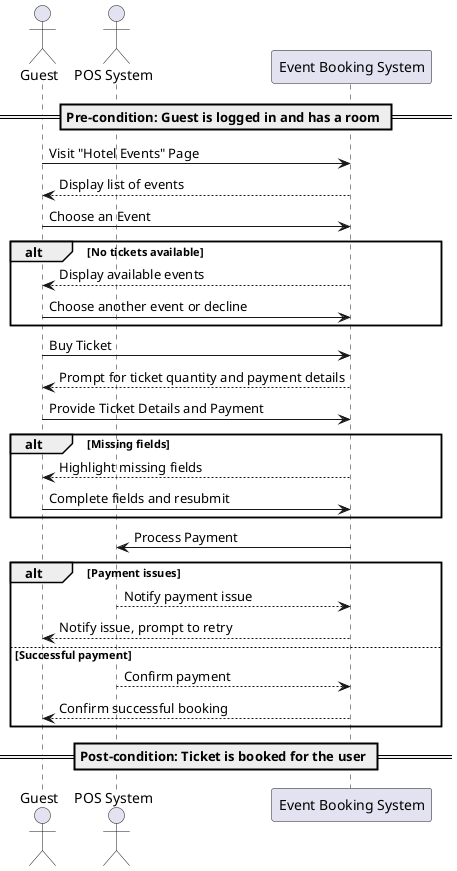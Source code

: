 @startuml
actor Guest as guest
actor "POS System" as pos

participant "Event Booking System" as system

== Pre-condition: Guest is logged in and has a room ==

guest -> system: Visit "Hotel Events" Page
system --> guest: Display list of events

guest -> system: Choose an Event
alt No tickets available
    system --> guest: Display available events
    guest -> system: Choose another event or decline
end

guest -> system: Buy Ticket
system --> guest: Prompt for ticket quantity and payment details

guest -> system: Provide Ticket Details and Payment
alt Missing fields
    system --> guest: Highlight missing fields
    guest -> system: Complete fields and resubmit
end

system -> pos: Process Payment
alt Payment issues
    pos --> system: Notify payment issue
    system --> guest: Notify issue, prompt to retry
else Successful payment
    pos --> system: Confirm payment
    system --> guest: Confirm successful booking
end

== Post-condition: Ticket is booked for the user ==
@enduml

